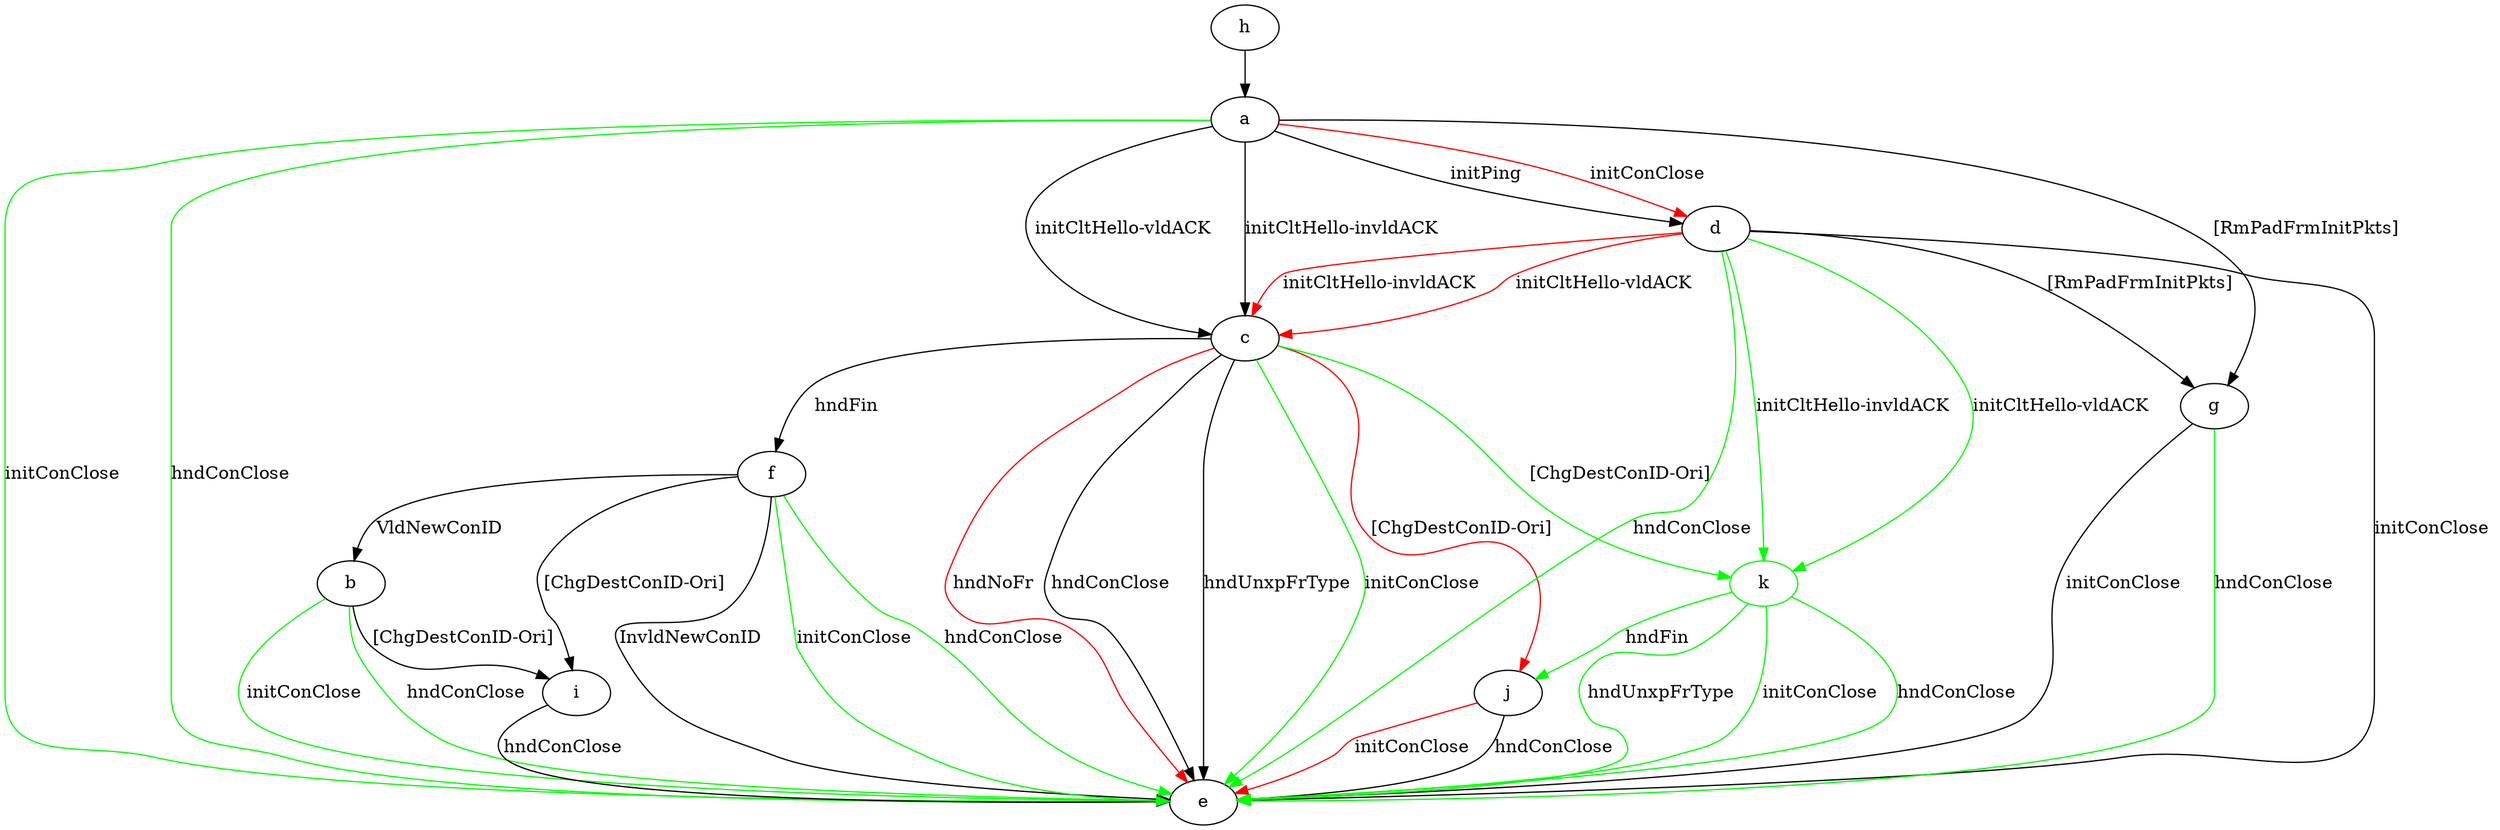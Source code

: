 digraph "" {
	a -> c	[key=0,
		label="initCltHello-vldACK "];
	a -> c	[key=1,
		label="initCltHello-invldACK "];
	a -> d	[key=0,
		label="initPing "];
	a -> d	[key=1,
		color=red,
		label="initConClose "];
	a -> e	[key=0,
		color=green,
		label="initConClose "];
	a -> e	[key=1,
		color=green,
		label="hndConClose "];
	a -> g	[key=0,
		label="[RmPadFrmInitPkts] "];
	b -> e	[key=0,
		color=green,
		label="initConClose "];
	b -> e	[key=1,
		color=green,
		label="hndConClose "];
	b -> i	[key=0,
		label="[ChgDestConID-Ori] "];
	c -> e	[key=0,
		label="hndConClose "];
	c -> e	[key=1,
		label="hndUnxpFrType "];
	c -> e	[key=2,
		color=green,
		label="initConClose "];
	c -> e	[key=3,
		color=red,
		label="hndNoFr "];
	c -> f	[key=0,
		label="hndFin "];
	c -> j	[key=0,
		color=red,
		label="[ChgDestConID-Ori] "];
	k	[color=green];
	c -> k	[key=0,
		color=green,
		label="[ChgDestConID-Ori] "];
	d -> c	[key=0,
		color=red,
		label="initCltHello-vldACK "];
	d -> c	[key=1,
		color=red,
		label="initCltHello-invldACK "];
	d -> e	[key=0,
		label="initConClose "];
	d -> e	[key=1,
		color=green,
		label="hndConClose "];
	d -> g	[key=0,
		label="[RmPadFrmInitPkts] "];
	d -> k	[key=0,
		color=green,
		label="initCltHello-vldACK "];
	d -> k	[key=1,
		color=green,
		label="initCltHello-invldACK "];
	f -> b	[key=0,
		label="VldNewConID "];
	f -> e	[key=0,
		label="InvldNewConID "];
	f -> e	[key=1,
		color=green,
		label="initConClose "];
	f -> e	[key=2,
		color=green,
		label="hndConClose "];
	f -> i	[key=0,
		label="[ChgDestConID-Ori] "];
	g -> e	[key=0,
		label="initConClose "];
	g -> e	[key=1,
		color=green,
		label="hndConClose "];
	h -> a	[key=0];
	i -> e	[key=0,
		label="hndConClose "];
	j -> e	[key=0,
		label="hndConClose "];
	j -> e	[key=1,
		color=red,
		label="initConClose "];
	k -> e	[key=0,
		color=green,
		label="initConClose "];
	k -> e	[key=1,
		color=green,
		label="hndConClose "];
	k -> e	[key=2,
		color=green,
		label="hndUnxpFrType "];
	k -> j	[key=0,
		color=green,
		label="hndFin "];
}
